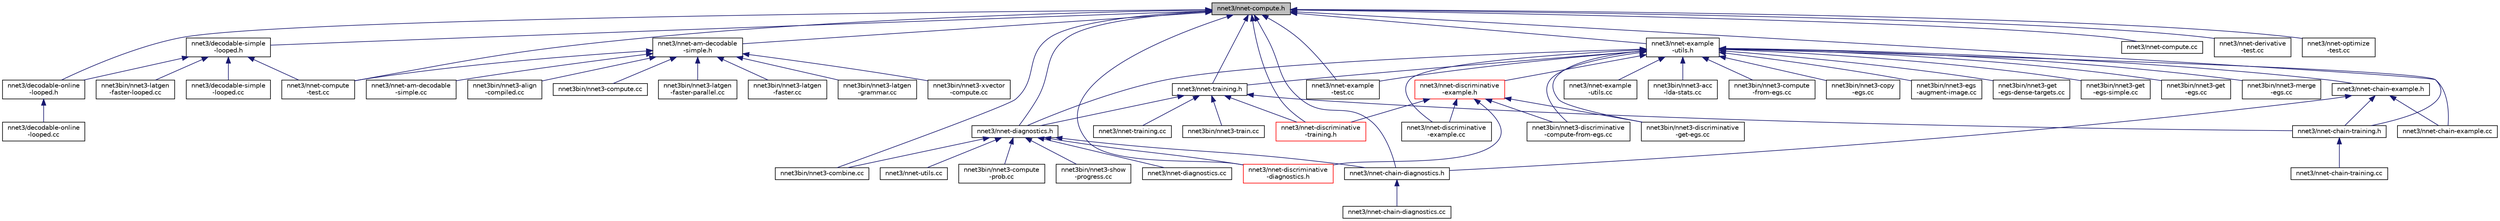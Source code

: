 digraph "nnet3/nnet-compute.h"
{
  edge [fontname="Helvetica",fontsize="10",labelfontname="Helvetica",labelfontsize="10"];
  node [fontname="Helvetica",fontsize="10",shape=record];
  Node107 [label="nnet3/nnet-compute.h",height=0.2,width=0.4,color="black", fillcolor="grey75", style="filled", fontcolor="black"];
  Node107 -> Node108 [dir="back",color="midnightblue",fontsize="10",style="solid",fontname="Helvetica"];
  Node108 [label="nnet3/decodable-online\l-looped.h",height=0.2,width=0.4,color="black", fillcolor="white", style="filled",URL="$decodable-online-looped_8h.html"];
  Node108 -> Node109 [dir="back",color="midnightblue",fontsize="10",style="solid",fontname="Helvetica"];
  Node109 [label="nnet3/decodable-online\l-looped.cc",height=0.2,width=0.4,color="black", fillcolor="white", style="filled",URL="$decodable-online-looped_8cc.html"];
  Node107 -> Node110 [dir="back",color="midnightblue",fontsize="10",style="solid",fontname="Helvetica"];
  Node110 [label="nnet3/decodable-simple\l-looped.h",height=0.2,width=0.4,color="black", fillcolor="white", style="filled",URL="$decodable-simple-looped_8h.html"];
  Node110 -> Node108 [dir="back",color="midnightblue",fontsize="10",style="solid",fontname="Helvetica"];
  Node110 -> Node111 [dir="back",color="midnightblue",fontsize="10",style="solid",fontname="Helvetica"];
  Node111 [label="nnet3/decodable-simple\l-looped.cc",height=0.2,width=0.4,color="black", fillcolor="white", style="filled",URL="$decodable-simple-looped_8cc.html"];
  Node110 -> Node112 [dir="back",color="midnightblue",fontsize="10",style="solid",fontname="Helvetica"];
  Node112 [label="nnet3/nnet-compute\l-test.cc",height=0.2,width=0.4,color="black", fillcolor="white", style="filled",URL="$nnet3_2nnet-compute-test_8cc.html"];
  Node110 -> Node113 [dir="back",color="midnightblue",fontsize="10",style="solid",fontname="Helvetica"];
  Node113 [label="nnet3bin/nnet3-latgen\l-faster-looped.cc",height=0.2,width=0.4,color="black", fillcolor="white", style="filled",URL="$nnet3-latgen-faster-looped_8cc.html"];
  Node107 -> Node114 [dir="back",color="midnightblue",fontsize="10",style="solid",fontname="Helvetica"];
  Node114 [label="nnet3/nnet-am-decodable\l-simple.h",height=0.2,width=0.4,color="black", fillcolor="white", style="filled",URL="$nnet-am-decodable-simple_8h.html"];
  Node114 -> Node115 [dir="back",color="midnightblue",fontsize="10",style="solid",fontname="Helvetica"];
  Node115 [label="nnet3/nnet-am-decodable\l-simple.cc",height=0.2,width=0.4,color="black", fillcolor="white", style="filled",URL="$nnet-am-decodable-simple_8cc.html"];
  Node114 -> Node112 [dir="back",color="midnightblue",fontsize="10",style="solid",fontname="Helvetica"];
  Node114 -> Node116 [dir="back",color="midnightblue",fontsize="10",style="solid",fontname="Helvetica"];
  Node116 [label="nnet3bin/nnet3-align\l-compiled.cc",height=0.2,width=0.4,color="black", fillcolor="white", style="filled",URL="$nnet3-align-compiled_8cc.html"];
  Node114 -> Node117 [dir="back",color="midnightblue",fontsize="10",style="solid",fontname="Helvetica"];
  Node117 [label="nnet3bin/nnet3-compute.cc",height=0.2,width=0.4,color="black", fillcolor="white", style="filled",URL="$nnet3-compute_8cc.html"];
  Node114 -> Node118 [dir="back",color="midnightblue",fontsize="10",style="solid",fontname="Helvetica"];
  Node118 [label="nnet3bin/nnet3-latgen\l-faster-parallel.cc",height=0.2,width=0.4,color="black", fillcolor="white", style="filled",URL="$nnet3-latgen-faster-parallel_8cc.html"];
  Node114 -> Node119 [dir="back",color="midnightblue",fontsize="10",style="solid",fontname="Helvetica"];
  Node119 [label="nnet3bin/nnet3-latgen\l-faster.cc",height=0.2,width=0.4,color="black", fillcolor="white", style="filled",URL="$nnet3-latgen-faster_8cc.html"];
  Node114 -> Node120 [dir="back",color="midnightblue",fontsize="10",style="solid",fontname="Helvetica"];
  Node120 [label="nnet3bin/nnet3-latgen\l-grammar.cc",height=0.2,width=0.4,color="black", fillcolor="white", style="filled",URL="$nnet3-latgen-grammar_8cc.html"];
  Node114 -> Node121 [dir="back",color="midnightblue",fontsize="10",style="solid",fontname="Helvetica"];
  Node121 [label="nnet3bin/nnet3-xvector\l-compute.cc",height=0.2,width=0.4,color="black", fillcolor="white", style="filled",URL="$nnet3-xvector-compute_8cc.html"];
  Node107 -> Node122 [dir="back",color="midnightblue",fontsize="10",style="solid",fontname="Helvetica"];
  Node122 [label="nnet3/nnet-chain-diagnostics.h",height=0.2,width=0.4,color="black", fillcolor="white", style="filled",URL="$nnet-chain-diagnostics_8h.html"];
  Node122 -> Node123 [dir="back",color="midnightblue",fontsize="10",style="solid",fontname="Helvetica"];
  Node123 [label="nnet3/nnet-chain-diagnostics.cc",height=0.2,width=0.4,color="black", fillcolor="white", style="filled",URL="$nnet-chain-diagnostics_8cc.html"];
  Node107 -> Node124 [dir="back",color="midnightblue",fontsize="10",style="solid",fontname="Helvetica"];
  Node124 [label="nnet3/nnet-example\l-utils.h",height=0.2,width=0.4,color="black", fillcolor="white", style="filled",URL="$nnet-example-utils_8h.html"];
  Node124 -> Node125 [dir="back",color="midnightblue",fontsize="10",style="solid",fontname="Helvetica"];
  Node125 [label="nnet3/nnet-chain-example.h",height=0.2,width=0.4,color="black", fillcolor="white", style="filled",URL="$nnet-chain-example_8h.html"];
  Node125 -> Node122 [dir="back",color="midnightblue",fontsize="10",style="solid",fontname="Helvetica"];
  Node125 -> Node126 [dir="back",color="midnightblue",fontsize="10",style="solid",fontname="Helvetica"];
  Node126 [label="nnet3/nnet-chain-example.cc",height=0.2,width=0.4,color="black", fillcolor="white", style="filled",URL="$nnet-chain-example_8cc.html"];
  Node125 -> Node127 [dir="back",color="midnightblue",fontsize="10",style="solid",fontname="Helvetica"];
  Node127 [label="nnet3/nnet-chain-training.h",height=0.2,width=0.4,color="black", fillcolor="white", style="filled",URL="$nnet-chain-training_8h.html"];
  Node127 -> Node128 [dir="back",color="midnightblue",fontsize="10",style="solid",fontname="Helvetica"];
  Node128 [label="nnet3/nnet-chain-training.cc",height=0.2,width=0.4,color="black", fillcolor="white", style="filled",URL="$nnet-chain-training_8cc.html"];
  Node124 -> Node129 [dir="back",color="midnightblue",fontsize="10",style="solid",fontname="Helvetica"];
  Node129 [label="nnet3/nnet-diagnostics.h",height=0.2,width=0.4,color="black", fillcolor="white", style="filled",URL="$nnet-diagnostics_8h.html"];
  Node129 -> Node122 [dir="back",color="midnightblue",fontsize="10",style="solid",fontname="Helvetica"];
  Node129 -> Node130 [dir="back",color="midnightblue",fontsize="10",style="solid",fontname="Helvetica"];
  Node130 [label="nnet3/nnet-diagnostics.cc",height=0.2,width=0.4,color="black", fillcolor="white", style="filled",URL="$nnet-diagnostics_8cc.html"];
  Node129 -> Node131 [dir="back",color="midnightblue",fontsize="10",style="solid",fontname="Helvetica"];
  Node131 [label="nnet3/nnet-discriminative\l-diagnostics.h",height=0.2,width=0.4,color="red", fillcolor="white", style="filled",URL="$nnet-discriminative-diagnostics_8h.html"];
  Node129 -> Node134 [dir="back",color="midnightblue",fontsize="10",style="solid",fontname="Helvetica"];
  Node134 [label="nnet3/nnet-utils.cc",height=0.2,width=0.4,color="black", fillcolor="white", style="filled",URL="$nnet-utils_8cc.html"];
  Node129 -> Node135 [dir="back",color="midnightblue",fontsize="10",style="solid",fontname="Helvetica"];
  Node135 [label="nnet3bin/nnet3-combine.cc",height=0.2,width=0.4,color="black", fillcolor="white", style="filled",URL="$nnet3-combine_8cc.html"];
  Node129 -> Node136 [dir="back",color="midnightblue",fontsize="10",style="solid",fontname="Helvetica"];
  Node136 [label="nnet3bin/nnet3-compute\l-prob.cc",height=0.2,width=0.4,color="black", fillcolor="white", style="filled",URL="$nnet3-compute-prob_8cc.html"];
  Node129 -> Node137 [dir="back",color="midnightblue",fontsize="10",style="solid",fontname="Helvetica"];
  Node137 [label="nnet3bin/nnet3-show\l-progress.cc",height=0.2,width=0.4,color="black", fillcolor="white", style="filled",URL="$nnet3-show-progress_8cc.html"];
  Node124 -> Node138 [dir="back",color="midnightblue",fontsize="10",style="solid",fontname="Helvetica"];
  Node138 [label="nnet3/nnet-training.h",height=0.2,width=0.4,color="black", fillcolor="white", style="filled",URL="$nnet-training_8h.html"];
  Node138 -> Node129 [dir="back",color="midnightblue",fontsize="10",style="solid",fontname="Helvetica"];
  Node138 -> Node127 [dir="back",color="midnightblue",fontsize="10",style="solid",fontname="Helvetica"];
  Node138 -> Node139 [dir="back",color="midnightblue",fontsize="10",style="solid",fontname="Helvetica"];
  Node139 [label="nnet3/nnet-discriminative\l-training.h",height=0.2,width=0.4,color="red", fillcolor="white", style="filled",URL="$nnet-discriminative-training_8h.html"];
  Node138 -> Node142 [dir="back",color="midnightblue",fontsize="10",style="solid",fontname="Helvetica"];
  Node142 [label="nnet3/nnet-training.cc",height=0.2,width=0.4,color="black", fillcolor="white", style="filled",URL="$nnet-training_8cc.html"];
  Node138 -> Node143 [dir="back",color="midnightblue",fontsize="10",style="solid",fontname="Helvetica"];
  Node143 [label="nnet3bin/nnet3-train.cc",height=0.2,width=0.4,color="black", fillcolor="white", style="filled",URL="$nnet3-train_8cc.html"];
  Node124 -> Node126 [dir="back",color="midnightblue",fontsize="10",style="solid",fontname="Helvetica"];
  Node124 -> Node144 [dir="back",color="midnightblue",fontsize="10",style="solid",fontname="Helvetica"];
  Node144 [label="nnet3/nnet-discriminative\l-example.h",height=0.2,width=0.4,color="red", fillcolor="white", style="filled",URL="$nnet-discriminative-example_8h.html"];
  Node144 -> Node131 [dir="back",color="midnightblue",fontsize="10",style="solid",fontname="Helvetica"];
  Node144 -> Node145 [dir="back",color="midnightblue",fontsize="10",style="solid",fontname="Helvetica"];
  Node145 [label="nnet3/nnet-discriminative\l-example.cc",height=0.2,width=0.4,color="black", fillcolor="white", style="filled",URL="$nnet-discriminative-example_8cc.html"];
  Node144 -> Node139 [dir="back",color="midnightblue",fontsize="10",style="solid",fontname="Helvetica"];
  Node144 -> Node146 [dir="back",color="midnightblue",fontsize="10",style="solid",fontname="Helvetica"];
  Node146 [label="nnet3bin/nnet3-discriminative\l-compute-from-egs.cc",height=0.2,width=0.4,color="black", fillcolor="white", style="filled",URL="$nnet3-discriminative-compute-from-egs_8cc.html"];
  Node144 -> Node148 [dir="back",color="midnightblue",fontsize="10",style="solid",fontname="Helvetica"];
  Node148 [label="nnet3bin/nnet3-discriminative\l-get-egs.cc",height=0.2,width=0.4,color="black", fillcolor="white", style="filled",URL="$nnet3-discriminative-get-egs_8cc.html"];
  Node124 -> Node145 [dir="back",color="midnightblue",fontsize="10",style="solid",fontname="Helvetica"];
  Node124 -> Node152 [dir="back",color="midnightblue",fontsize="10",style="solid",fontname="Helvetica"];
  Node152 [label="nnet3/nnet-example\l-test.cc",height=0.2,width=0.4,color="black", fillcolor="white", style="filled",URL="$nnet-example-test_8cc.html"];
  Node124 -> Node153 [dir="back",color="midnightblue",fontsize="10",style="solid",fontname="Helvetica"];
  Node153 [label="nnet3/nnet-example\l-utils.cc",height=0.2,width=0.4,color="black", fillcolor="white", style="filled",URL="$nnet-example-utils_8cc.html"];
  Node124 -> Node154 [dir="back",color="midnightblue",fontsize="10",style="solid",fontname="Helvetica"];
  Node154 [label="nnet3bin/nnet3-acc\l-lda-stats.cc",height=0.2,width=0.4,color="black", fillcolor="white", style="filled",URL="$nnet3-acc-lda-stats_8cc.html"];
  Node124 -> Node155 [dir="back",color="midnightblue",fontsize="10",style="solid",fontname="Helvetica"];
  Node155 [label="nnet3bin/nnet3-compute\l-from-egs.cc",height=0.2,width=0.4,color="black", fillcolor="white", style="filled",URL="$nnet3-compute-from-egs_8cc.html"];
  Node124 -> Node156 [dir="back",color="midnightblue",fontsize="10",style="solid",fontname="Helvetica"];
  Node156 [label="nnet3bin/nnet3-copy\l-egs.cc",height=0.2,width=0.4,color="black", fillcolor="white", style="filled",URL="$nnet3-copy-egs_8cc.html"];
  Node124 -> Node146 [dir="back",color="midnightblue",fontsize="10",style="solid",fontname="Helvetica"];
  Node124 -> Node148 [dir="back",color="midnightblue",fontsize="10",style="solid",fontname="Helvetica"];
  Node124 -> Node157 [dir="back",color="midnightblue",fontsize="10",style="solid",fontname="Helvetica"];
  Node157 [label="nnet3bin/nnet3-egs\l-augment-image.cc",height=0.2,width=0.4,color="black", fillcolor="white", style="filled",URL="$nnet3-egs-augment-image_8cc.html"];
  Node124 -> Node158 [dir="back",color="midnightblue",fontsize="10",style="solid",fontname="Helvetica"];
  Node158 [label="nnet3bin/nnet3-get\l-egs-dense-targets.cc",height=0.2,width=0.4,color="black", fillcolor="white", style="filled",URL="$nnet3-get-egs-dense-targets_8cc.html"];
  Node124 -> Node159 [dir="back",color="midnightblue",fontsize="10",style="solid",fontname="Helvetica"];
  Node159 [label="nnet3bin/nnet3-get\l-egs-simple.cc",height=0.2,width=0.4,color="black", fillcolor="white", style="filled",URL="$nnet3-get-egs-simple_8cc.html"];
  Node124 -> Node160 [dir="back",color="midnightblue",fontsize="10",style="solid",fontname="Helvetica"];
  Node160 [label="nnet3bin/nnet3-get\l-egs.cc",height=0.2,width=0.4,color="black", fillcolor="white", style="filled",URL="$nnet3-get-egs_8cc.html"];
  Node124 -> Node161 [dir="back",color="midnightblue",fontsize="10",style="solid",fontname="Helvetica"];
  Node161 [label="nnet3bin/nnet3-merge\l-egs.cc",height=0.2,width=0.4,color="black", fillcolor="white", style="filled",URL="$nnet3-merge-egs_8cc.html"];
  Node107 -> Node129 [dir="back",color="midnightblue",fontsize="10",style="solid",fontname="Helvetica"];
  Node107 -> Node138 [dir="back",color="midnightblue",fontsize="10",style="solid",fontname="Helvetica"];
  Node107 -> Node127 [dir="back",color="midnightblue",fontsize="10",style="solid",fontname="Helvetica"];
  Node107 -> Node112 [dir="back",color="midnightblue",fontsize="10",style="solid",fontname="Helvetica"];
  Node107 -> Node162 [dir="back",color="midnightblue",fontsize="10",style="solid",fontname="Helvetica"];
  Node162 [label="nnet3/nnet-compute.cc",height=0.2,width=0.4,color="black", fillcolor="white", style="filled",URL="$nnet3_2nnet-compute_8cc.html"];
  Node107 -> Node163 [dir="back",color="midnightblue",fontsize="10",style="solid",fontname="Helvetica"];
  Node163 [label="nnet3/nnet-derivative\l-test.cc",height=0.2,width=0.4,color="black", fillcolor="white", style="filled",URL="$nnet-derivative-test_8cc.html"];
  Node107 -> Node131 [dir="back",color="midnightblue",fontsize="10",style="solid",fontname="Helvetica"];
  Node107 -> Node139 [dir="back",color="midnightblue",fontsize="10",style="solid",fontname="Helvetica"];
  Node107 -> Node152 [dir="back",color="midnightblue",fontsize="10",style="solid",fontname="Helvetica"];
  Node107 -> Node164 [dir="back",color="midnightblue",fontsize="10",style="solid",fontname="Helvetica"];
  Node164 [label="nnet3/nnet-optimize\l-test.cc",height=0.2,width=0.4,color="black", fillcolor="white", style="filled",URL="$nnet-optimize-test_8cc.html"];
  Node107 -> Node135 [dir="back",color="midnightblue",fontsize="10",style="solid",fontname="Helvetica"];
}
